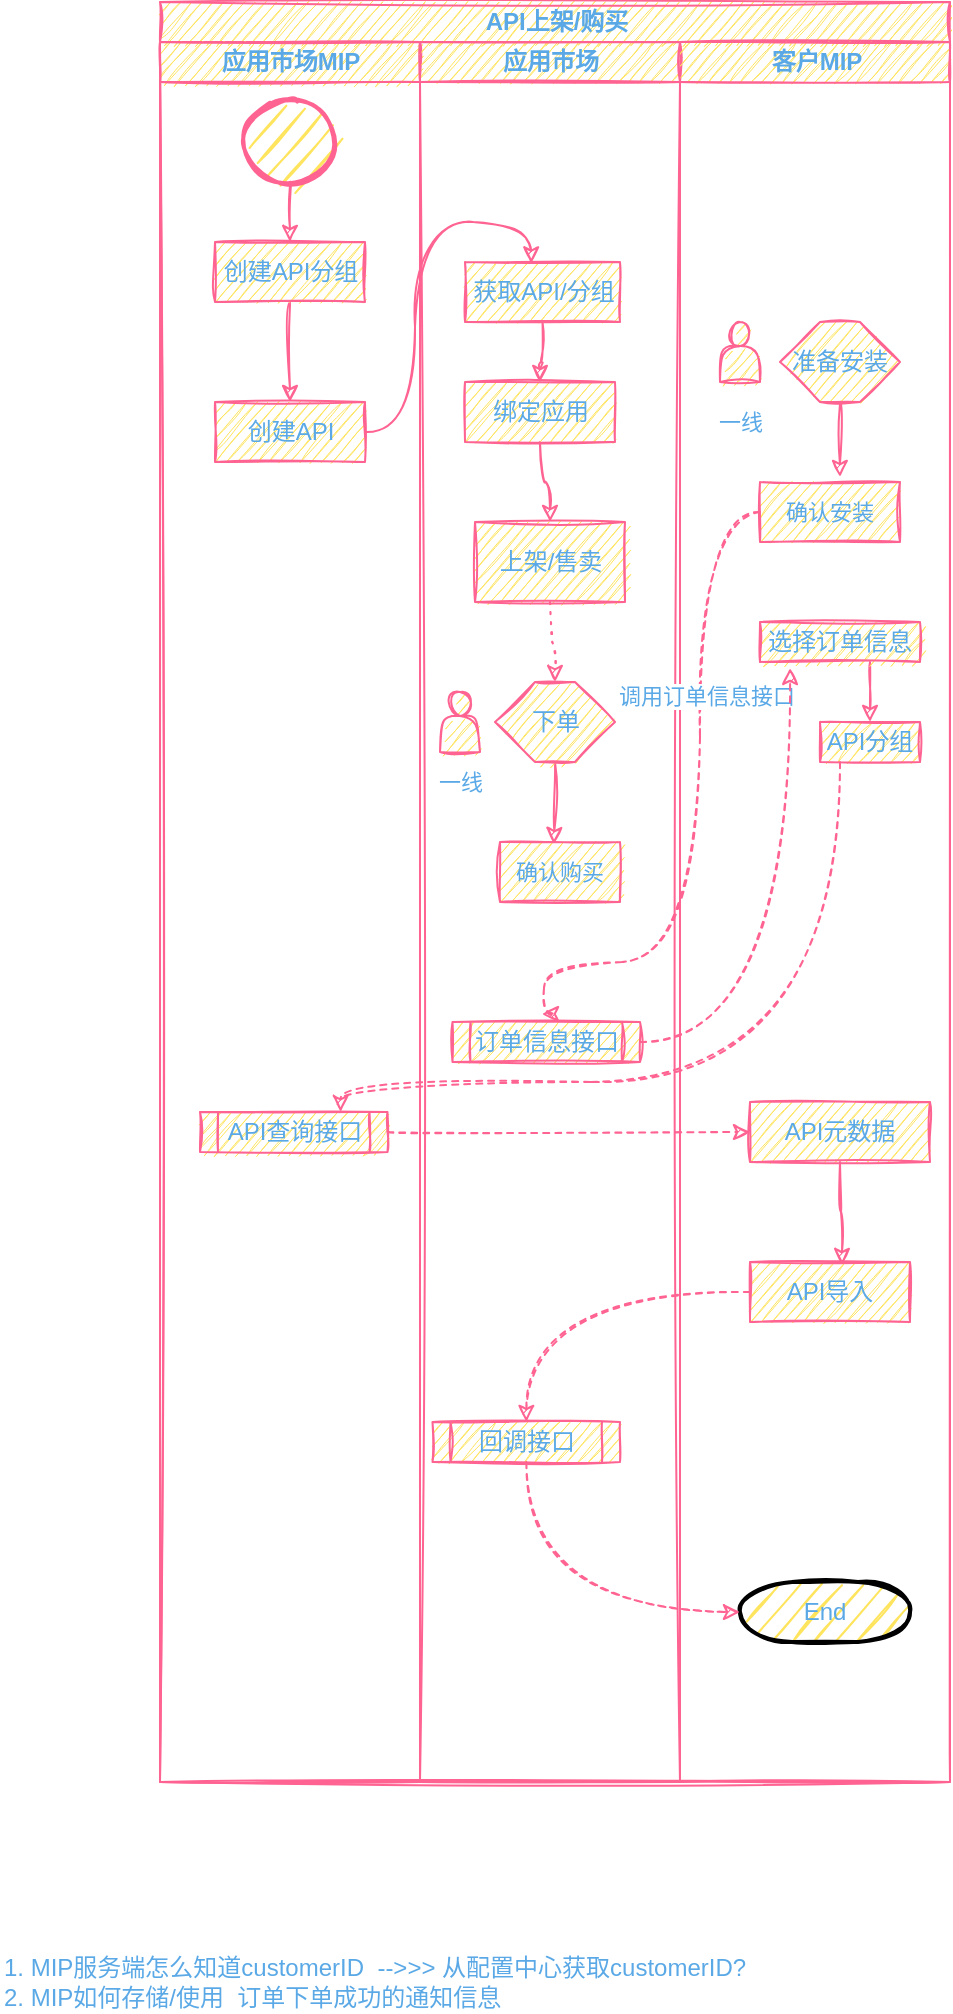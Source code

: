 <mxfile version="15.5.0" type="github">
  <diagram id="prtHgNgQTEPvFCAcTncT" name="应用市场安装">
    <mxGraphModel dx="1843" dy="595" grid="1" gridSize="10" guides="1" tooltips="1" connect="1" arrows="1" fold="1" page="1" pageScale="1" pageWidth="827" pageHeight="1169" math="0" shadow="0">
      <root>
        <mxCell id="0" />
        <mxCell id="1" parent="0" />
        <mxCell id="4ooSrQ-Gg_ZS1C6c18VP-6" value="API上架/购买" style="swimlane;childLayout=stackLayout;resizeParent=1;resizeParentMax=0;startSize=20;fontColor=#5AA9E6;strokeColor=#FF6392;fillColor=#FFE45E;html=1;sketch=1;" vertex="1" parent="1">
          <mxGeometry x="-20" y="20" width="395" height="890" as="geometry">
            <mxRectangle x="-20" y="20" width="100" height="20" as="alternateBounds" />
          </mxGeometry>
        </mxCell>
        <mxCell id="4ooSrQ-Gg_ZS1C6c18VP-7" value="应用市场MIP" style="swimlane;startSize=20;fontColor=#5AA9E6;strokeColor=#FF6392;fillColor=#FFE45E;html=1;swimlaneFillColor=none;sketch=1;" vertex="1" parent="4ooSrQ-Gg_ZS1C6c18VP-6">
          <mxGeometry y="20" width="130" height="870" as="geometry">
            <mxRectangle y="20" width="30" height="870" as="alternateBounds" />
          </mxGeometry>
        </mxCell>
        <mxCell id="4ooSrQ-Gg_ZS1C6c18VP-13" style="edgeStyle=orthogonalEdgeStyle;orthogonalLoop=1;jettySize=auto;html=1;exitX=0.5;exitY=1;exitDx=0;exitDy=0;exitPerimeter=0;entryX=0.5;entryY=0;entryDx=0;entryDy=0;fontColor=#5AA9E6;startSize=20;strokeColor=#FF6392;fillColor=#FFE45E;sketch=1;curved=1;" edge="1" parent="4ooSrQ-Gg_ZS1C6c18VP-7" source="4ooSrQ-Gg_ZS1C6c18VP-11" target="4ooSrQ-Gg_ZS1C6c18VP-12">
          <mxGeometry relative="1" as="geometry" />
        </mxCell>
        <mxCell id="4ooSrQ-Gg_ZS1C6c18VP-11" value="" style="strokeWidth=2;html=1;shape=mxgraph.flowchart.start_2;whiteSpace=wrap;fontColor=#5AA9E6;startSize=20;fillColor=#FFE45E;strokeColor=#FF6392;sketch=1;" vertex="1" parent="4ooSrQ-Gg_ZS1C6c18VP-7">
          <mxGeometry x="42.5" y="30" width="45" height="40" as="geometry" />
        </mxCell>
        <mxCell id="4ooSrQ-Gg_ZS1C6c18VP-22" style="edgeStyle=orthogonalEdgeStyle;orthogonalLoop=1;jettySize=auto;html=1;entryX=0.5;entryY=0;entryDx=0;entryDy=0;fontColor=#5AA9E6;startSize=20;strokeColor=#FF6392;fillColor=#FFE45E;sketch=1;curved=1;" edge="1" parent="4ooSrQ-Gg_ZS1C6c18VP-7" source="4ooSrQ-Gg_ZS1C6c18VP-12" target="4ooSrQ-Gg_ZS1C6c18VP-21">
          <mxGeometry relative="1" as="geometry" />
        </mxCell>
        <mxCell id="4ooSrQ-Gg_ZS1C6c18VP-12" value="创建API分组" style="whiteSpace=wrap;html=1;fontColor=#5AA9E6;startSize=20;strokeColor=#FF6392;fillColor=#FFE45E;sketch=1;" vertex="1" parent="4ooSrQ-Gg_ZS1C6c18VP-7">
          <mxGeometry x="27.5" y="100" width="75" height="30" as="geometry" />
        </mxCell>
        <mxCell id="4ooSrQ-Gg_ZS1C6c18VP-21" value="创建API" style="whiteSpace=wrap;html=1;fontColor=#5AA9E6;startSize=20;strokeColor=#FF6392;fillColor=#FFE45E;sketch=1;" vertex="1" parent="4ooSrQ-Gg_ZS1C6c18VP-7">
          <mxGeometry x="27.5" y="180" width="75" height="30" as="geometry" />
        </mxCell>
        <mxCell id="4ooSrQ-Gg_ZS1C6c18VP-53" value="API查询接口" style="shape=process;whiteSpace=wrap;html=1;backgroundOutline=1;fontColor=#5AA9E6;strokeColor=#FF6392;fillColor=#FFE45E;sketch=1;" vertex="1" parent="4ooSrQ-Gg_ZS1C6c18VP-7">
          <mxGeometry x="20" y="535" width="93.75" height="20" as="geometry" />
        </mxCell>
        <mxCell id="4ooSrQ-Gg_ZS1C6c18VP-8" value="应用市场" style="swimlane;startSize=20;fontColor=#5AA9E6;strokeColor=#FF6392;fillColor=#FFE45E;html=1;sketch=1;" vertex="1" parent="4ooSrQ-Gg_ZS1C6c18VP-6">
          <mxGeometry x="130" y="20" width="130" height="870" as="geometry">
            <mxRectangle x="130" y="20" width="30" height="870" as="alternateBounds" />
          </mxGeometry>
        </mxCell>
        <mxCell id="4ooSrQ-Gg_ZS1C6c18VP-26" style="edgeStyle=orthogonalEdgeStyle;orthogonalLoop=1;jettySize=auto;html=1;entryX=0.5;entryY=0;entryDx=0;entryDy=0;fontColor=#5AA9E6;startSize=20;strokeColor=#FF6392;fillColor=#FFE45E;sketch=1;curved=1;" edge="1" parent="4ooSrQ-Gg_ZS1C6c18VP-8" source="4ooSrQ-Gg_ZS1C6c18VP-23" target="4ooSrQ-Gg_ZS1C6c18VP-25">
          <mxGeometry relative="1" as="geometry" />
        </mxCell>
        <mxCell id="4ooSrQ-Gg_ZS1C6c18VP-23" value="获取API/分组" style="whiteSpace=wrap;html=1;fontColor=#5AA9E6;startSize=20;strokeColor=#FF6392;fillColor=#FFE45E;sketch=1;" vertex="1" parent="4ooSrQ-Gg_ZS1C6c18VP-8">
          <mxGeometry x="22.5" y="110" width="77.5" height="30" as="geometry" />
        </mxCell>
        <mxCell id="4ooSrQ-Gg_ZS1C6c18VP-28" style="edgeStyle=orthogonalEdgeStyle;orthogonalLoop=1;jettySize=auto;html=1;entryX=0.5;entryY=0;entryDx=0;entryDy=0;fontColor=#5AA9E6;startSize=20;strokeColor=#FF6392;fillColor=#FFE45E;sketch=1;curved=1;" edge="1" parent="4ooSrQ-Gg_ZS1C6c18VP-8" source="4ooSrQ-Gg_ZS1C6c18VP-25" target="4ooSrQ-Gg_ZS1C6c18VP-27">
          <mxGeometry relative="1" as="geometry" />
        </mxCell>
        <mxCell id="4ooSrQ-Gg_ZS1C6c18VP-25" value="绑定应用" style="whiteSpace=wrap;html=1;fontColor=#5AA9E6;startSize=20;strokeColor=#FF6392;fillColor=#FFE45E;sketch=1;" vertex="1" parent="4ooSrQ-Gg_ZS1C6c18VP-8">
          <mxGeometry x="22.5" y="170" width="75" height="30" as="geometry" />
        </mxCell>
        <mxCell id="4ooSrQ-Gg_ZS1C6c18VP-37" style="edgeStyle=orthogonalEdgeStyle;orthogonalLoop=1;jettySize=auto;html=1;entryX=0.5;entryY=0;entryDx=0;entryDy=0;fontSize=11;fontColor=#5AA9E6;startSize=20;strokeColor=#FF6392;fillColor=#FFE45E;dashed=1;dashPattern=1 4;sketch=1;curved=1;" edge="1" parent="4ooSrQ-Gg_ZS1C6c18VP-8" source="4ooSrQ-Gg_ZS1C6c18VP-27" target="4ooSrQ-Gg_ZS1C6c18VP-32">
          <mxGeometry relative="1" as="geometry" />
        </mxCell>
        <mxCell id="4ooSrQ-Gg_ZS1C6c18VP-27" value="上架/售卖" style="whiteSpace=wrap;html=1;fontColor=#5AA9E6;startSize=20;strokeColor=#FF6392;fillColor=#FFE45E;sketch=1;" vertex="1" parent="4ooSrQ-Gg_ZS1C6c18VP-8">
          <mxGeometry x="27.5" y="240" width="75" height="40" as="geometry" />
        </mxCell>
        <mxCell id="4ooSrQ-Gg_ZS1C6c18VP-36" style="edgeStyle=orthogonalEdgeStyle;orthogonalLoop=1;jettySize=auto;html=1;entryX=0.45;entryY=0.033;entryDx=0;entryDy=0;entryPerimeter=0;fontSize=11;fontColor=#5AA9E6;startSize=20;strokeColor=#FF6392;fillColor=#FFE45E;sketch=1;curved=1;" edge="1" parent="4ooSrQ-Gg_ZS1C6c18VP-8" source="4ooSrQ-Gg_ZS1C6c18VP-32" target="4ooSrQ-Gg_ZS1C6c18VP-35">
          <mxGeometry relative="1" as="geometry" />
        </mxCell>
        <mxCell id="4ooSrQ-Gg_ZS1C6c18VP-32" value="下单" style="shape=hexagon;perimeter=hexagonPerimeter2;whiteSpace=wrap;html=1;fixedSize=1;fontColor=#5AA9E6;startSize=20;strokeColor=#FF6392;fillColor=#FFE45E;sketch=1;" vertex="1" parent="4ooSrQ-Gg_ZS1C6c18VP-8">
          <mxGeometry x="37.5" y="320" width="60" height="40" as="geometry" />
        </mxCell>
        <mxCell id="4ooSrQ-Gg_ZS1C6c18VP-33" value="" style="shape=actor;whiteSpace=wrap;html=1;fontColor=#5AA9E6;startSize=20;strokeColor=#FF6392;fillColor=#FFE45E;sketch=1;" vertex="1" parent="4ooSrQ-Gg_ZS1C6c18VP-8">
          <mxGeometry x="10" y="325" width="20" height="30" as="geometry" />
        </mxCell>
        <mxCell id="4ooSrQ-Gg_ZS1C6c18VP-35" value="确认购买" style="whiteSpace=wrap;html=1;fontSize=11;fontColor=#5AA9E6;startSize=20;strokeColor=#FF6392;fillColor=#FFE45E;sketch=1;" vertex="1" parent="4ooSrQ-Gg_ZS1C6c18VP-8">
          <mxGeometry x="40" y="400" width="60" height="30" as="geometry" />
        </mxCell>
        <mxCell id="4ooSrQ-Gg_ZS1C6c18VP-45" value="订单信息接口" style="shape=process;whiteSpace=wrap;html=1;backgroundOutline=1;fontColor=#5AA9E6;strokeColor=#FF6392;fillColor=#FFE45E;sketch=1;" vertex="1" parent="4ooSrQ-Gg_ZS1C6c18VP-8">
          <mxGeometry x="16.25" y="490" width="93.75" height="20" as="geometry" />
        </mxCell>
        <mxCell id="4ooSrQ-Gg_ZS1C6c18VP-62" value="回调接口" style="shape=process;whiteSpace=wrap;html=1;backgroundOutline=1;fontColor=#5AA9E6;strokeColor=#FF6392;fillColor=#FFE45E;sketch=1;" vertex="1" parent="4ooSrQ-Gg_ZS1C6c18VP-8">
          <mxGeometry x="6.25" y="690" width="93.75" height="20" as="geometry" />
        </mxCell>
        <mxCell id="4ooSrQ-Gg_ZS1C6c18VP-9" value="客户MIP" style="swimlane;startSize=20;fontColor=#5AA9E6;strokeColor=#FF6392;fillColor=#FFE45E;html=1;sketch=1;" vertex="1" parent="4ooSrQ-Gg_ZS1C6c18VP-6">
          <mxGeometry x="260" y="20" width="135" height="870" as="geometry">
            <mxRectangle x="260" y="20" width="30" height="870" as="alternateBounds" />
          </mxGeometry>
        </mxCell>
        <mxCell id="4ooSrQ-Gg_ZS1C6c18VP-38" value="" style="shape=actor;whiteSpace=wrap;html=1;fontColor=#5AA9E6;startSize=20;strokeColor=#FF6392;fillColor=#FFE45E;sketch=1;" vertex="1" parent="4ooSrQ-Gg_ZS1C6c18VP-9">
          <mxGeometry x="20" y="140" width="20" height="30" as="geometry" />
        </mxCell>
        <mxCell id="4ooSrQ-Gg_ZS1C6c18VP-43" style="edgeStyle=orthogonalEdgeStyle;orthogonalLoop=1;jettySize=auto;html=1;entryX=0.571;entryY=-0.083;entryDx=0;entryDy=0;entryPerimeter=0;fontSize=11;fontColor=#5AA9E6;startSize=20;strokeColor=#FF6392;fillColor=#FFE45E;sketch=1;curved=1;" edge="1" parent="4ooSrQ-Gg_ZS1C6c18VP-9" source="4ooSrQ-Gg_ZS1C6c18VP-41" target="4ooSrQ-Gg_ZS1C6c18VP-42">
          <mxGeometry relative="1" as="geometry" />
        </mxCell>
        <mxCell id="4ooSrQ-Gg_ZS1C6c18VP-41" value="准备安装" style="shape=hexagon;perimeter=hexagonPerimeter2;whiteSpace=wrap;html=1;fixedSize=1;fontColor=#5AA9E6;startSize=20;strokeColor=#FF6392;fillColor=#FFE45E;sketch=1;" vertex="1" parent="4ooSrQ-Gg_ZS1C6c18VP-9">
          <mxGeometry x="50" y="140" width="60" height="40" as="geometry" />
        </mxCell>
        <mxCell id="4ooSrQ-Gg_ZS1C6c18VP-42" value="确认安装" style="whiteSpace=wrap;html=1;fontSize=11;fontColor=#5AA9E6;startSize=20;strokeColor=#FF6392;fillColor=#FFE45E;sketch=1;" vertex="1" parent="4ooSrQ-Gg_ZS1C6c18VP-9">
          <mxGeometry x="40" y="220" width="70" height="30" as="geometry" />
        </mxCell>
        <mxCell id="4ooSrQ-Gg_ZS1C6c18VP-51" style="edgeStyle=orthogonalEdgeStyle;orthogonalLoop=1;jettySize=auto;html=1;entryX=0.5;entryY=0;entryDx=0;entryDy=0;fontColor=#5AA9E6;strokeColor=#FF6392;fillColor=#FFE45E;sketch=1;curved=1;" edge="1" parent="4ooSrQ-Gg_ZS1C6c18VP-9" source="4ooSrQ-Gg_ZS1C6c18VP-48" target="4ooSrQ-Gg_ZS1C6c18VP-50">
          <mxGeometry relative="1" as="geometry">
            <Array as="points">
              <mxPoint x="95" y="320" />
              <mxPoint x="95" y="320" />
            </Array>
          </mxGeometry>
        </mxCell>
        <mxCell id="4ooSrQ-Gg_ZS1C6c18VP-48" value="选择订单信息" style="whiteSpace=wrap;html=1;fontColor=#5AA9E6;strokeColor=#FF6392;fillColor=#FFE45E;sketch=1;" vertex="1" parent="4ooSrQ-Gg_ZS1C6c18VP-9">
          <mxGeometry x="40" y="290" width="80" height="20" as="geometry" />
        </mxCell>
        <mxCell id="4ooSrQ-Gg_ZS1C6c18VP-50" value="API分组" style="whiteSpace=wrap;html=1;fontColor=#5AA9E6;strokeColor=#FF6392;fillColor=#FFE45E;sketch=1;" vertex="1" parent="4ooSrQ-Gg_ZS1C6c18VP-9">
          <mxGeometry x="70" y="340" width="50" height="20" as="geometry" />
        </mxCell>
        <mxCell id="4ooSrQ-Gg_ZS1C6c18VP-58" style="edgeStyle=orthogonalEdgeStyle;orthogonalLoop=1;jettySize=auto;html=1;entryX=0.575;entryY=0.05;entryDx=0;entryDy=0;entryPerimeter=0;fontColor=#5AA9E6;strokeColor=#FF6392;fillColor=#FFE45E;sketch=1;curved=1;" edge="1" parent="4ooSrQ-Gg_ZS1C6c18VP-9" source="4ooSrQ-Gg_ZS1C6c18VP-55" target="4ooSrQ-Gg_ZS1C6c18VP-57">
          <mxGeometry relative="1" as="geometry" />
        </mxCell>
        <mxCell id="4ooSrQ-Gg_ZS1C6c18VP-55" value="API元数据" style="whiteSpace=wrap;html=1;fontColor=#5AA9E6;strokeColor=#FF6392;fillColor=#FFE45E;sketch=1;" vertex="1" parent="4ooSrQ-Gg_ZS1C6c18VP-9">
          <mxGeometry x="35" y="530" width="90" height="30" as="geometry" />
        </mxCell>
        <mxCell id="4ooSrQ-Gg_ZS1C6c18VP-57" value="API导入" style="whiteSpace=wrap;html=1;fontColor=#5AA9E6;strokeColor=#FF6392;fillColor=#FFE45E;sketch=1;" vertex="1" parent="4ooSrQ-Gg_ZS1C6c18VP-9">
          <mxGeometry x="35" y="610" width="80" height="30" as="geometry" />
        </mxCell>
        <mxCell id="4ooSrQ-Gg_ZS1C6c18VP-59" value="End" style="strokeWidth=2;html=1;shape=mxgraph.flowchart.terminator;whiteSpace=wrap;fontColor=#5AA9E6;fillColor=#FFE45E;sketch=1;" vertex="1" parent="4ooSrQ-Gg_ZS1C6c18VP-9">
          <mxGeometry x="30" y="770" width="85" height="30" as="geometry" />
        </mxCell>
        <mxCell id="4ooSrQ-Gg_ZS1C6c18VP-24" style="edgeStyle=orthogonalEdgeStyle;orthogonalLoop=1;jettySize=auto;html=1;entryX=0.427;entryY=0.025;entryDx=0;entryDy=0;entryPerimeter=0;fontColor=#5AA9E6;startSize=20;strokeColor=#FF6392;fillColor=#FFE45E;sketch=1;curved=1;" edge="1" parent="4ooSrQ-Gg_ZS1C6c18VP-6" source="4ooSrQ-Gg_ZS1C6c18VP-21" target="4ooSrQ-Gg_ZS1C6c18VP-23">
          <mxGeometry relative="1" as="geometry" />
        </mxCell>
        <mxCell id="4ooSrQ-Gg_ZS1C6c18VP-47" style="edgeStyle=orthogonalEdgeStyle;orthogonalLoop=1;jettySize=auto;html=1;fontColor=#5AA9E6;strokeColor=#FF6392;fillColor=#FFE45E;entryX=0.477;entryY=-0.2;entryDx=0;entryDy=0;entryPerimeter=0;dashed=1;sketch=1;curved=1;" edge="1" parent="4ooSrQ-Gg_ZS1C6c18VP-6" source="4ooSrQ-Gg_ZS1C6c18VP-42" target="4ooSrQ-Gg_ZS1C6c18VP-45">
          <mxGeometry relative="1" as="geometry">
            <mxPoint x="192" y="500" as="targetPoint" />
            <Array as="points">
              <mxPoint x="270" y="255" />
              <mxPoint x="270" y="480" />
              <mxPoint x="192" y="480" />
              <mxPoint x="192" y="506" />
            </Array>
          </mxGeometry>
        </mxCell>
        <mxCell id="4ooSrQ-Gg_ZS1C6c18VP-61" value="调用订单信息接口" style="edgeLabel;html=1;align=center;verticalAlign=middle;resizable=0;points=[];fontColor=#5AA9E6;textDirection=rtl;sketch=1;" vertex="1" connectable="0" parent="4ooSrQ-Gg_ZS1C6c18VP-47">
          <mxGeometry x="-0.325" y="3" relative="1" as="geometry">
            <mxPoint as="offset" />
          </mxGeometry>
        </mxCell>
        <mxCell id="4ooSrQ-Gg_ZS1C6c18VP-49" style="edgeStyle=orthogonalEdgeStyle;orthogonalLoop=1;jettySize=auto;html=1;fontColor=#5AA9E6;strokeColor=#FF6392;fillColor=#FFE45E;entryX=0.188;entryY=1.15;entryDx=0;entryDy=0;entryPerimeter=0;dashed=1;sketch=1;curved=1;" edge="1" parent="4ooSrQ-Gg_ZS1C6c18VP-6" source="4ooSrQ-Gg_ZS1C6c18VP-45" target="4ooSrQ-Gg_ZS1C6c18VP-48">
          <mxGeometry relative="1" as="geometry">
            <mxPoint x="220" y="600" as="targetPoint" />
          </mxGeometry>
        </mxCell>
        <mxCell id="4ooSrQ-Gg_ZS1C6c18VP-54" style="edgeStyle=orthogonalEdgeStyle;orthogonalLoop=1;jettySize=auto;html=1;entryX=0.75;entryY=0;entryDx=0;entryDy=0;fontColor=#5AA9E6;strokeColor=#FF6392;fillColor=#FFE45E;dashed=1;sketch=1;curved=1;" edge="1" parent="4ooSrQ-Gg_ZS1C6c18VP-6" source="4ooSrQ-Gg_ZS1C6c18VP-50" target="4ooSrQ-Gg_ZS1C6c18VP-53">
          <mxGeometry relative="1" as="geometry">
            <Array as="points">
              <mxPoint x="340" y="540" />
              <mxPoint x="90" y="540" />
            </Array>
          </mxGeometry>
        </mxCell>
        <mxCell id="4ooSrQ-Gg_ZS1C6c18VP-56" style="edgeStyle=orthogonalEdgeStyle;orthogonalLoop=1;jettySize=auto;html=1;entryX=0;entryY=0.5;entryDx=0;entryDy=0;dashed=1;fontColor=#5AA9E6;strokeColor=#FF6392;fillColor=#FFE45E;sketch=1;curved=1;" edge="1" parent="4ooSrQ-Gg_ZS1C6c18VP-6" source="4ooSrQ-Gg_ZS1C6c18VP-53" target="4ooSrQ-Gg_ZS1C6c18VP-55">
          <mxGeometry relative="1" as="geometry" />
        </mxCell>
        <mxCell id="4ooSrQ-Gg_ZS1C6c18VP-63" style="edgeStyle=orthogonalEdgeStyle;orthogonalLoop=1;jettySize=auto;html=1;fontColor=#5AA9E6;strokeColor=#FF6392;fillColor=#FFE45E;dashed=1;sketch=1;curved=1;" edge="1" parent="4ooSrQ-Gg_ZS1C6c18VP-6" source="4ooSrQ-Gg_ZS1C6c18VP-57" target="4ooSrQ-Gg_ZS1C6c18VP-62">
          <mxGeometry relative="1" as="geometry" />
        </mxCell>
        <mxCell id="4ooSrQ-Gg_ZS1C6c18VP-64" style="edgeStyle=orthogonalEdgeStyle;orthogonalLoop=1;jettySize=auto;html=1;entryX=0;entryY=0.5;entryDx=0;entryDy=0;entryPerimeter=0;fontColor=#5AA9E6;strokeColor=#FF6392;fillColor=#FFE45E;dashed=1;sketch=1;curved=1;" edge="1" parent="4ooSrQ-Gg_ZS1C6c18VP-6" source="4ooSrQ-Gg_ZS1C6c18VP-62" target="4ooSrQ-Gg_ZS1C6c18VP-59">
          <mxGeometry relative="1" as="geometry">
            <Array as="points">
              <mxPoint x="183" y="805" />
            </Array>
          </mxGeometry>
        </mxCell>
        <mxCell id="4ooSrQ-Gg_ZS1C6c18VP-34" value="一线" style="text;html=1;align=center;verticalAlign=middle;resizable=0;points=[];autosize=1;strokeColor=none;fillColor=none;fontSize=11;fontColor=#5AA9E6;sketch=1;" vertex="1" parent="1">
          <mxGeometry x="110" y="400" width="40" height="20" as="geometry" />
        </mxCell>
        <mxCell id="4ooSrQ-Gg_ZS1C6c18VP-39" value="一线" style="text;html=1;align=center;verticalAlign=middle;resizable=0;points=[];autosize=1;strokeColor=none;fillColor=none;fontSize=11;fontColor=#5AA9E6;sketch=1;" vertex="1" parent="1">
          <mxGeometry x="250" y="220" width="40" height="20" as="geometry" />
        </mxCell>
        <mxCell id="4ooSrQ-Gg_ZS1C6c18VP-65" value="1. MIP服务端怎么知道customerID&amp;nbsp; --&amp;gt;&amp;gt;&amp;gt; 从配置中心获取customerID?&lt;br&gt;2. MIP如何存储/使用&amp;nbsp; 订单下单成功的通知信息" style="text;html=1;align=left;verticalAlign=middle;resizable=0;points=[];autosize=1;strokeColor=none;fillColor=none;fontColor=#5AA9E6;sketch=1;" vertex="1" parent="1">
          <mxGeometry x="-100" y="995" width="390" height="30" as="geometry" />
        </mxCell>
      </root>
    </mxGraphModel>
  </diagram>
</mxfile>
